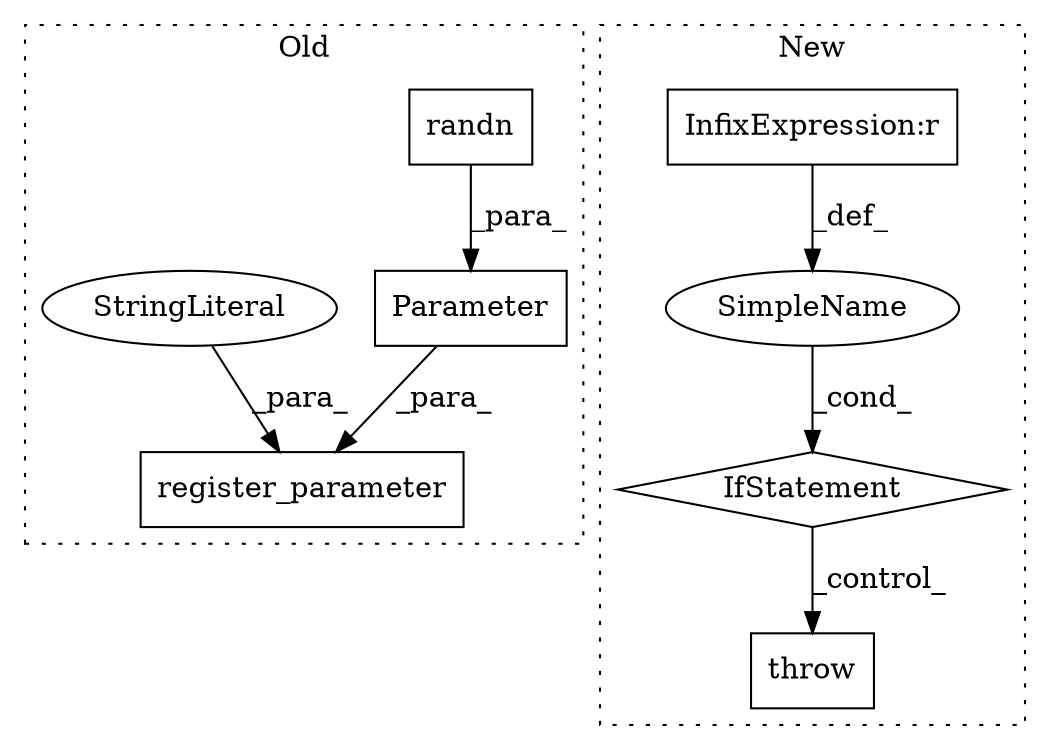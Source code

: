 digraph G {
subgraph cluster0 {
1 [label="randn" a="32" s="1437,1469" l="6,1" shape="box"];
6 [label="register_parameter" a="32" s="1368,1471" l="19,1" shape="box"];
7 [label="StringLiteral" a="45" s="1387" l="24" shape="ellipse"];
8 [label="Parameter" a="32" s="1421,1470" l="10,1" shape="box"];
label = "Old";
style="dotted";
}
subgraph cluster1 {
2 [label="throw" a="53" s="880" l="6" shape="box"];
3 [label="IfStatement" a="25" s="848,868" l="4,2" shape="diamond"];
4 [label="SimpleName" a="42" s="" l="" shape="ellipse"];
5 [label="InfixExpression:r" a="27" s="856" l="3" shape="box"];
label = "New";
style="dotted";
}
1 -> 8 [label="_para_"];
3 -> 2 [label="_control_"];
4 -> 3 [label="_cond_"];
5 -> 4 [label="_def_"];
7 -> 6 [label="_para_"];
8 -> 6 [label="_para_"];
}